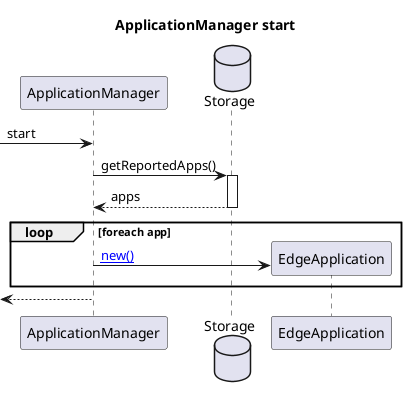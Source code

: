 @startuml

title "ApplicationManager start"

participant ApplicationManager as AM
database Storage as Stor
participant EdgeApplication as EApp

[->AM: start

AM->Stor ++: getReportedApps()
Stor-->AM --: apps

loop foreach app
AM->EApp **: [[http://www.plantuml.com/plantuml/proxy?cache=no&src=https://raw.githubusercontent.com/se-edge/diagrams/develop/ApplicationManager/ComposeApplication.new.puml&fmt=svg new()]]
end

AM-->[:
@enduml
